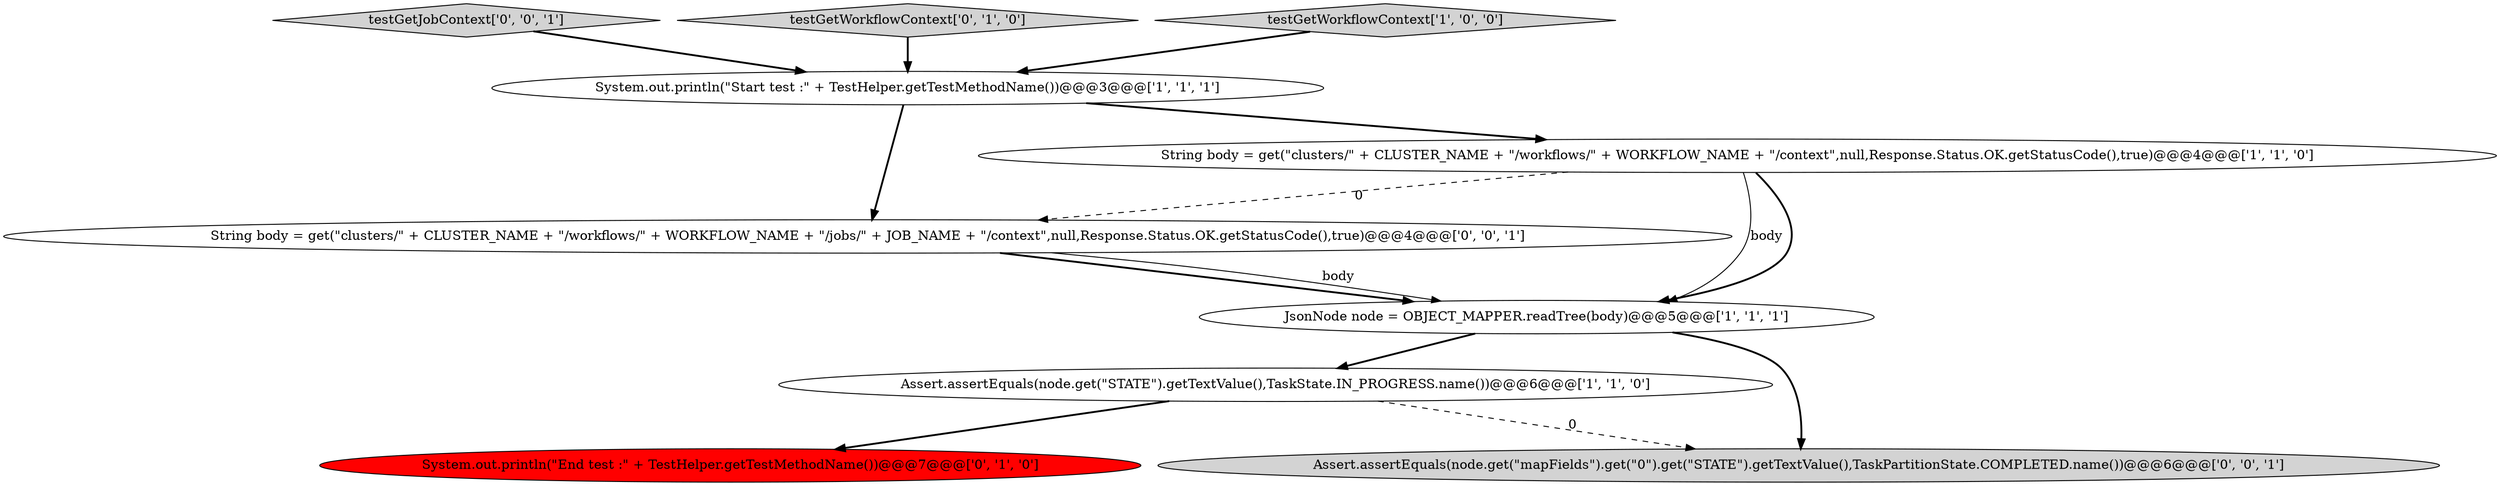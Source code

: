 digraph {
6 [style = filled, label = "System.out.println(\"End test :\" + TestHelper.getTestMethodName())@@@7@@@['0', '1', '0']", fillcolor = red, shape = ellipse image = "AAA1AAABBB2BBB"];
9 [style = filled, label = "testGetJobContext['0', '0', '1']", fillcolor = lightgray, shape = diamond image = "AAA0AAABBB3BBB"];
3 [style = filled, label = "Assert.assertEquals(node.get(\"STATE\").getTextValue(),TaskState.IN_PROGRESS.name())@@@6@@@['1', '1', '0']", fillcolor = white, shape = ellipse image = "AAA0AAABBB1BBB"];
7 [style = filled, label = "Assert.assertEquals(node.get(\"mapFields\").get(\"0\").get(\"STATE\").getTextValue(),TaskPartitionState.COMPLETED.name())@@@6@@@['0', '0', '1']", fillcolor = lightgray, shape = ellipse image = "AAA0AAABBB3BBB"];
5 [style = filled, label = "testGetWorkflowContext['0', '1', '0']", fillcolor = lightgray, shape = diamond image = "AAA0AAABBB2BBB"];
1 [style = filled, label = "testGetWorkflowContext['1', '0', '0']", fillcolor = lightgray, shape = diamond image = "AAA0AAABBB1BBB"];
8 [style = filled, label = "String body = get(\"clusters/\" + CLUSTER_NAME + \"/workflows/\" + WORKFLOW_NAME + \"/jobs/\" + JOB_NAME + \"/context\",null,Response.Status.OK.getStatusCode(),true)@@@4@@@['0', '0', '1']", fillcolor = white, shape = ellipse image = "AAA0AAABBB3BBB"];
0 [style = filled, label = "System.out.println(\"Start test :\" + TestHelper.getTestMethodName())@@@3@@@['1', '1', '1']", fillcolor = white, shape = ellipse image = "AAA0AAABBB1BBB"];
4 [style = filled, label = "JsonNode node = OBJECT_MAPPER.readTree(body)@@@5@@@['1', '1', '1']", fillcolor = white, shape = ellipse image = "AAA0AAABBB1BBB"];
2 [style = filled, label = "String body = get(\"clusters/\" + CLUSTER_NAME + \"/workflows/\" + WORKFLOW_NAME + \"/context\",null,Response.Status.OK.getStatusCode(),true)@@@4@@@['1', '1', '0']", fillcolor = white, shape = ellipse image = "AAA0AAABBB1BBB"];
2->4 [style = solid, label="body"];
4->3 [style = bold, label=""];
3->6 [style = bold, label=""];
1->0 [style = bold, label=""];
8->4 [style = bold, label=""];
9->0 [style = bold, label=""];
5->0 [style = bold, label=""];
2->4 [style = bold, label=""];
2->8 [style = dashed, label="0"];
8->4 [style = solid, label="body"];
3->7 [style = dashed, label="0"];
4->7 [style = bold, label=""];
0->2 [style = bold, label=""];
0->8 [style = bold, label=""];
}
